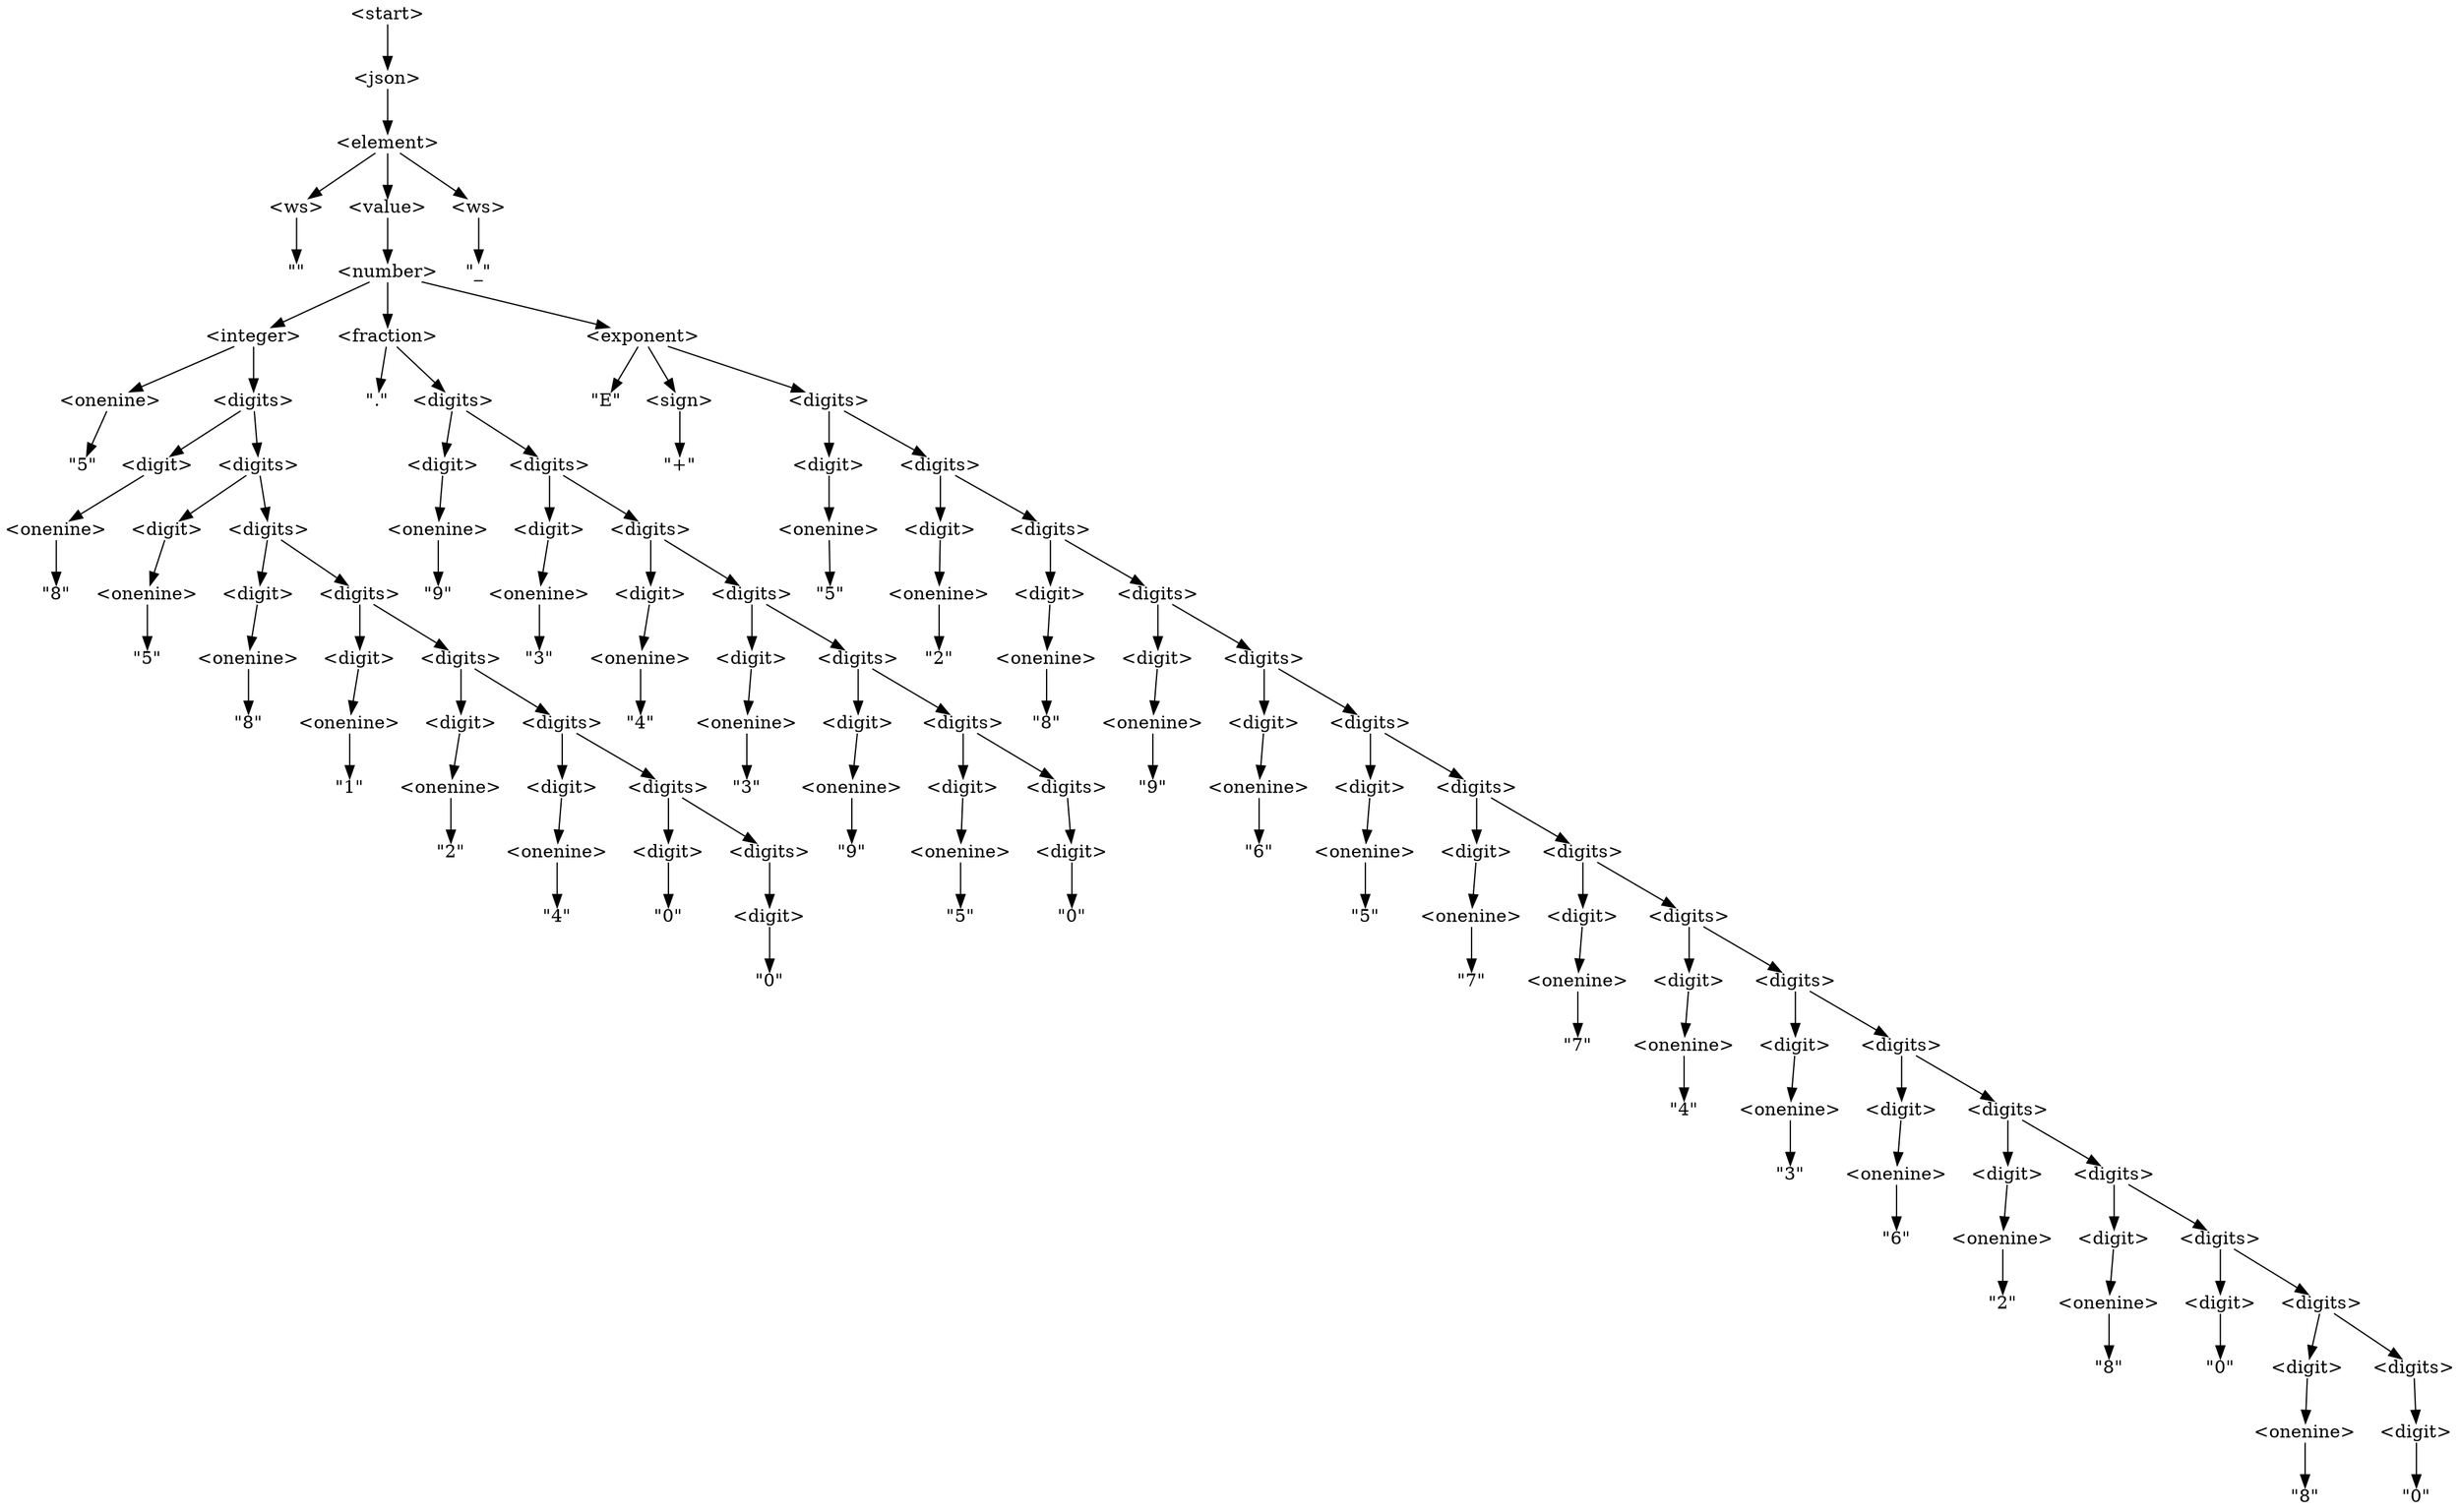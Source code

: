 digraph DerivationTree {

    node [shape=plain];

    n1 [label="\<start\>"];
    n2 [label="\<json\>"];
    n1 -> n2;

    n3 [label="\<element\>"];
    n2 -> n3;

    n4 [label="\<ws\>"];
    n3 -> n4;

    n5 [label="\<value\>"];
    n3 -> n5;

    n6 [label="\<ws\>"];
    n3 -> n6;

    n7 [label="\"\""];
    n4 -> n7;

    n8 [label="\<number\>"];
    n5 -> n8;

    n9 [label="\"_\""];
    n6 -> n9;

    n10 [label="\<integer\>"];
    n8 -> n10;

    n11 [label="\<fraction\>"];
    n8 -> n11;

    n12 [label="\<exponent\>"];
    n8 -> n12;

    n13 [label="\<onenine\>"];
    n10 -> n13;

    n14 [label="\<digits\>"];
    n10 -> n14;

    n15 [label="\".\""];
    n11 -> n15;

    n16 [label="\<digits\>"];
    n11 -> n16;

    n17 [label="\"E\""];
    n12 -> n17;

    n18 [label="\<sign\>"];
    n12 -> n18;

    n19 [label="\<digits\>"];
    n12 -> n19;

    n20 [label="\"5\""];
    n13 -> n20;

    n21 [label="\<digit\>"];
    n14 -> n21;

    n22 [label="\<digits\>"];
    n14 -> n22;

    n23 [label="\<digit\>"];
    n16 -> n23;

    n24 [label="\<digits\>"];
    n16 -> n24;

    n25 [label="\"+\""];
    n18 -> n25;

    n26 [label="\<digit\>"];
    n19 -> n26;

    n27 [label="\<digits\>"];
    n19 -> n27;

    n28 [label="\<onenine\>"];
    n21 -> n28;

    n29 [label="\<digit\>"];
    n22 -> n29;

    n30 [label="\<digits\>"];
    n22 -> n30;

    n31 [label="\<onenine\>"];
    n23 -> n31;

    n32 [label="\<digit\>"];
    n24 -> n32;

    n33 [label="\<digits\>"];
    n24 -> n33;

    n34 [label="\<onenine\>"];
    n26 -> n34;

    n35 [label="\<digit\>"];
    n27 -> n35;

    n36 [label="\<digits\>"];
    n27 -> n36;

    n37 [label="\"8\""];
    n28 -> n37;

    n38 [label="\<onenine\>"];
    n29 -> n38;

    n39 [label="\<digit\>"];
    n30 -> n39;

    n40 [label="\<digits\>"];
    n30 -> n40;

    n41 [label="\"9\""];
    n31 -> n41;

    n42 [label="\<onenine\>"];
    n32 -> n42;

    n43 [label="\<digit\>"];
    n33 -> n43;

    n44 [label="\<digits\>"];
    n33 -> n44;

    n45 [label="\"5\""];
    n34 -> n45;

    n46 [label="\<onenine\>"];
    n35 -> n46;

    n47 [label="\<digit\>"];
    n36 -> n47;

    n48 [label="\<digits\>"];
    n36 -> n48;

    n49 [label="\"5\""];
    n38 -> n49;

    n50 [label="\<onenine\>"];
    n39 -> n50;

    n51 [label="\<digit\>"];
    n40 -> n51;

    n52 [label="\<digits\>"];
    n40 -> n52;

    n53 [label="\"3\""];
    n42 -> n53;

    n54 [label="\<onenine\>"];
    n43 -> n54;

    n55 [label="\<digit\>"];
    n44 -> n55;

    n56 [label="\<digits\>"];
    n44 -> n56;

    n57 [label="\"2\""];
    n46 -> n57;

    n58 [label="\<onenine\>"];
    n47 -> n58;

    n59 [label="\<digit\>"];
    n48 -> n59;

    n60 [label="\<digits\>"];
    n48 -> n60;

    n61 [label="\"8\""];
    n50 -> n61;

    n62 [label="\<onenine\>"];
    n51 -> n62;

    n63 [label="\<digit\>"];
    n52 -> n63;

    n64 [label="\<digits\>"];
    n52 -> n64;

    n65 [label="\"4\""];
    n54 -> n65;

    n66 [label="\<onenine\>"];
    n55 -> n66;

    n67 [label="\<digit\>"];
    n56 -> n67;

    n68 [label="\<digits\>"];
    n56 -> n68;

    n69 [label="\"8\""];
    n58 -> n69;

    n70 [label="\<onenine\>"];
    n59 -> n70;

    n71 [label="\<digit\>"];
    n60 -> n71;

    n72 [label="\<digits\>"];
    n60 -> n72;

    n73 [label="\"1\""];
    n62 -> n73;

    n74 [label="\<onenine\>"];
    n63 -> n74;

    n75 [label="\<digit\>"];
    n64 -> n75;

    n76 [label="\<digits\>"];
    n64 -> n76;

    n77 [label="\"3\""];
    n66 -> n77;

    n78 [label="\<onenine\>"];
    n67 -> n78;

    n79 [label="\<digit\>"];
    n68 -> n79;

    n80 [label="\<digits\>"];
    n68 -> n80;

    n81 [label="\"9\""];
    n70 -> n81;

    n82 [label="\<onenine\>"];
    n71 -> n82;

    n83 [label="\<digit\>"];
    n72 -> n83;

    n84 [label="\<digits\>"];
    n72 -> n84;

    n85 [label="\"2\""];
    n74 -> n85;

    n86 [label="\<onenine\>"];
    n75 -> n86;

    n87 [label="\<digit\>"];
    n76 -> n87;

    n88 [label="\<digits\>"];
    n76 -> n88;

    n89 [label="\"9\""];
    n78 -> n89;

    n90 [label="\<onenine\>"];
    n79 -> n90;

    n91 [label="\<digit\>"];
    n80 -> n91;

    n92 [label="\"6\""];
    n82 -> n92;

    n93 [label="\<onenine\>"];
    n83 -> n93;

    n94 [label="\<digit\>"];
    n84 -> n94;

    n95 [label="\<digits\>"];
    n84 -> n95;

    n96 [label="\"4\""];
    n86 -> n96;

    n97 [label="\"0\""];
    n87 -> n97;

    n98 [label="\<digit\>"];
    n88 -> n98;

    n99 [label="\"5\""];
    n90 -> n99;

    n100 [label="\"0\""];
    n91 -> n100;

    n101 [label="\"5\""];
    n93 -> n101;

    n102 [label="\<onenine\>"];
    n94 -> n102;

    n103 [label="\<digit\>"];
    n95 -> n103;

    n104 [label="\<digits\>"];
    n95 -> n104;

    n105 [label="\"0\""];
    n98 -> n105;

    n106 [label="\"7\""];
    n102 -> n106;

    n107 [label="\<onenine\>"];
    n103 -> n107;

    n108 [label="\<digit\>"];
    n104 -> n108;

    n109 [label="\<digits\>"];
    n104 -> n109;

    n110 [label="\"7\""];
    n107 -> n110;

    n111 [label="\<onenine\>"];
    n108 -> n111;

    n112 [label="\<digit\>"];
    n109 -> n112;

    n113 [label="\<digits\>"];
    n109 -> n113;

    n114 [label="\"4\""];
    n111 -> n114;

    n115 [label="\<onenine\>"];
    n112 -> n115;

    n116 [label="\<digit\>"];
    n113 -> n116;

    n117 [label="\<digits\>"];
    n113 -> n117;

    n118 [label="\"3\""];
    n115 -> n118;

    n119 [label="\<onenine\>"];
    n116 -> n119;

    n120 [label="\<digit\>"];
    n117 -> n120;

    n121 [label="\<digits\>"];
    n117 -> n121;

    n122 [label="\"6\""];
    n119 -> n122;

    n123 [label="\<onenine\>"];
    n120 -> n123;

    n124 [label="\<digit\>"];
    n121 -> n124;

    n125 [label="\<digits\>"];
    n121 -> n125;

    n126 [label="\"2\""];
    n123 -> n126;

    n127 [label="\<onenine\>"];
    n124 -> n127;

    n128 [label="\<digit\>"];
    n125 -> n128;

    n129 [label="\<digits\>"];
    n125 -> n129;

    n130 [label="\"8\""];
    n127 -> n130;

    n131 [label="\"0\""];
    n128 -> n131;

    n132 [label="\<digit\>"];
    n129 -> n132;

    n133 [label="\<digits\>"];
    n129 -> n133;

    n134 [label="\<onenine\>"];
    n132 -> n134;

    n135 [label="\<digit\>"];
    n133 -> n135;

    n136 [label="\"8\""];
    n134 -> n136;

    n137 [label="\"0\""];
    n135 -> n137;

}
